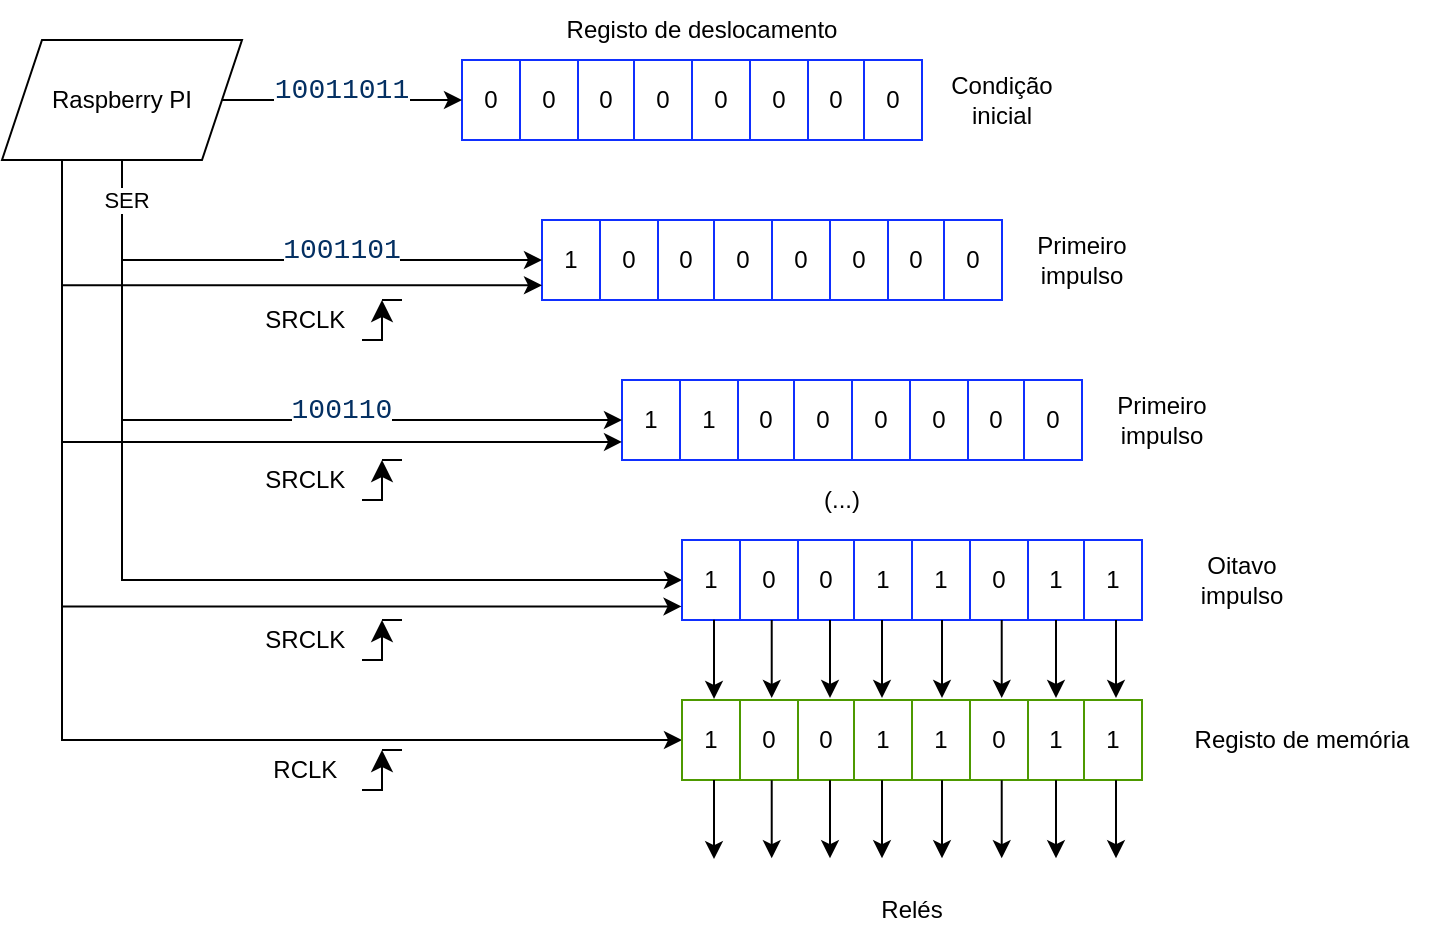 <mxfile version="24.7.6">
  <diagram name="Page-1" id="7e0a89b8-554c-2b80-1dc8-d5c74ca68de4">
    <mxGraphModel dx="1395" dy="620" grid="1" gridSize="10" guides="1" tooltips="1" connect="1" arrows="1" fold="1" page="1" pageScale="1" pageWidth="827" pageHeight="1169" background="none" math="0" shadow="0">
      <root>
        <mxCell id="0" />
        <mxCell id="1" parent="0" />
        <mxCell id="uhZbqTB7t5NrahT7hXU0-39" value="" style="shape=table;startSize=0;container=1;collapsible=0;childLayout=tableLayout;strokeColor=#0F2FFF;" vertex="1" parent="1">
          <mxGeometry x="330" y="80" width="230" height="40" as="geometry" />
        </mxCell>
        <mxCell id="uhZbqTB7t5NrahT7hXU0-40" value="" style="shape=tableRow;horizontal=0;startSize=0;swimlaneHead=0;swimlaneBody=0;strokeColor=inherit;top=0;left=0;bottom=0;right=0;collapsible=0;dropTarget=0;fillColor=none;points=[[0,0.5],[1,0.5]];portConstraint=eastwest;" vertex="1" parent="uhZbqTB7t5NrahT7hXU0-39">
          <mxGeometry width="230" height="40" as="geometry" />
        </mxCell>
        <mxCell id="uhZbqTB7t5NrahT7hXU0-41" value="0" style="shape=partialRectangle;html=1;whiteSpace=wrap;connectable=0;strokeColor=inherit;overflow=hidden;fillColor=none;top=0;left=0;bottom=0;right=0;pointerEvents=1;" vertex="1" parent="uhZbqTB7t5NrahT7hXU0-40">
          <mxGeometry width="29" height="40" as="geometry">
            <mxRectangle width="29" height="40" as="alternateBounds" />
          </mxGeometry>
        </mxCell>
        <mxCell id="uhZbqTB7t5NrahT7hXU0-42" value="0" style="shape=partialRectangle;html=1;whiteSpace=wrap;connectable=0;strokeColor=#0F2FFF;overflow=hidden;fillColor=none;top=0;left=0;bottom=0;right=0;pointerEvents=1;shadow=1;" vertex="1" parent="uhZbqTB7t5NrahT7hXU0-40">
          <mxGeometry x="29" width="29" height="40" as="geometry">
            <mxRectangle width="29" height="40" as="alternateBounds" />
          </mxGeometry>
        </mxCell>
        <mxCell id="uhZbqTB7t5NrahT7hXU0-43" value="0" style="shape=partialRectangle;html=1;whiteSpace=wrap;connectable=0;strokeColor=inherit;overflow=hidden;fillColor=none;top=0;left=0;bottom=0;right=0;pointerEvents=1;shadow=0;" vertex="1" parent="uhZbqTB7t5NrahT7hXU0-40">
          <mxGeometry x="58" width="28" height="40" as="geometry">
            <mxRectangle width="28" height="40" as="alternateBounds" />
          </mxGeometry>
        </mxCell>
        <mxCell id="uhZbqTB7t5NrahT7hXU0-44" value="0" style="shape=partialRectangle;html=1;whiteSpace=wrap;connectable=0;strokeColor=inherit;overflow=hidden;fillColor=none;top=0;left=0;bottom=0;right=0;pointerEvents=1;" vertex="1" parent="uhZbqTB7t5NrahT7hXU0-40">
          <mxGeometry x="86" width="29" height="40" as="geometry">
            <mxRectangle width="29" height="40" as="alternateBounds" />
          </mxGeometry>
        </mxCell>
        <mxCell id="uhZbqTB7t5NrahT7hXU0-45" value="0" style="shape=partialRectangle;html=1;whiteSpace=wrap;connectable=0;strokeColor=inherit;overflow=hidden;fillColor=none;top=0;left=0;bottom=0;right=0;pointerEvents=1;" vertex="1" parent="uhZbqTB7t5NrahT7hXU0-40">
          <mxGeometry x="115" width="29" height="40" as="geometry">
            <mxRectangle width="29" height="40" as="alternateBounds" />
          </mxGeometry>
        </mxCell>
        <mxCell id="uhZbqTB7t5NrahT7hXU0-46" value="0" style="shape=partialRectangle;html=1;whiteSpace=wrap;connectable=0;strokeColor=inherit;overflow=hidden;fillColor=none;top=0;left=0;bottom=0;right=0;pointerEvents=1;" vertex="1" parent="uhZbqTB7t5NrahT7hXU0-40">
          <mxGeometry x="144" width="29" height="40" as="geometry">
            <mxRectangle width="29" height="40" as="alternateBounds" />
          </mxGeometry>
        </mxCell>
        <mxCell id="uhZbqTB7t5NrahT7hXU0-47" value="0" style="shape=partialRectangle;html=1;whiteSpace=wrap;connectable=0;strokeColor=inherit;overflow=hidden;fillColor=none;top=0;left=0;bottom=0;right=0;pointerEvents=1;" vertex="1" parent="uhZbqTB7t5NrahT7hXU0-40">
          <mxGeometry x="173" width="28" height="40" as="geometry">
            <mxRectangle width="28" height="40" as="alternateBounds" />
          </mxGeometry>
        </mxCell>
        <mxCell id="uhZbqTB7t5NrahT7hXU0-48" value="0" style="shape=partialRectangle;html=1;whiteSpace=wrap;connectable=0;strokeColor=inherit;overflow=hidden;fillColor=none;top=0;left=0;bottom=0;right=0;pointerEvents=1;" vertex="1" parent="uhZbqTB7t5NrahT7hXU0-40">
          <mxGeometry x="201" width="29" height="40" as="geometry">
            <mxRectangle width="29" height="40" as="alternateBounds" />
          </mxGeometry>
        </mxCell>
        <mxCell id="uhZbqTB7t5NrahT7hXU0-49" value="" style="shape=table;startSize=0;container=1;collapsible=0;childLayout=tableLayout;strokeColor=#0F2FFF;" vertex="1" parent="1">
          <mxGeometry x="370" y="160" width="230" height="40" as="geometry" />
        </mxCell>
        <mxCell id="uhZbqTB7t5NrahT7hXU0-50" value="" style="shape=tableRow;horizontal=0;startSize=0;swimlaneHead=0;swimlaneBody=0;strokeColor=inherit;top=0;left=0;bottom=0;right=0;collapsible=0;dropTarget=0;fillColor=none;points=[[0,0.5],[1,0.5]];portConstraint=eastwest;" vertex="1" parent="uhZbqTB7t5NrahT7hXU0-49">
          <mxGeometry width="230" height="40" as="geometry" />
        </mxCell>
        <mxCell id="uhZbqTB7t5NrahT7hXU0-51" value="1" style="shape=partialRectangle;html=1;whiteSpace=wrap;connectable=0;strokeColor=inherit;overflow=hidden;fillColor=none;top=0;left=0;bottom=0;right=0;pointerEvents=1;" vertex="1" parent="uhZbqTB7t5NrahT7hXU0-50">
          <mxGeometry width="29" height="40" as="geometry">
            <mxRectangle width="29" height="40" as="alternateBounds" />
          </mxGeometry>
        </mxCell>
        <mxCell id="uhZbqTB7t5NrahT7hXU0-52" value="0" style="shape=partialRectangle;html=1;whiteSpace=wrap;connectable=0;strokeColor=inherit;overflow=hidden;fillColor=none;top=0;left=0;bottom=0;right=0;pointerEvents=1;" vertex="1" parent="uhZbqTB7t5NrahT7hXU0-50">
          <mxGeometry x="29" width="29" height="40" as="geometry">
            <mxRectangle width="29" height="40" as="alternateBounds" />
          </mxGeometry>
        </mxCell>
        <mxCell id="uhZbqTB7t5NrahT7hXU0-53" value="0" style="shape=partialRectangle;html=1;whiteSpace=wrap;connectable=0;strokeColor=inherit;overflow=hidden;fillColor=none;top=0;left=0;bottom=0;right=0;pointerEvents=1;" vertex="1" parent="uhZbqTB7t5NrahT7hXU0-50">
          <mxGeometry x="58" width="28" height="40" as="geometry">
            <mxRectangle width="28" height="40" as="alternateBounds" />
          </mxGeometry>
        </mxCell>
        <mxCell id="uhZbqTB7t5NrahT7hXU0-54" value="0" style="shape=partialRectangle;html=1;whiteSpace=wrap;connectable=0;strokeColor=inherit;overflow=hidden;fillColor=none;top=0;left=0;bottom=0;right=0;pointerEvents=1;" vertex="1" parent="uhZbqTB7t5NrahT7hXU0-50">
          <mxGeometry x="86" width="29" height="40" as="geometry">
            <mxRectangle width="29" height="40" as="alternateBounds" />
          </mxGeometry>
        </mxCell>
        <mxCell id="uhZbqTB7t5NrahT7hXU0-55" value="0" style="shape=partialRectangle;html=1;whiteSpace=wrap;connectable=0;strokeColor=inherit;overflow=hidden;fillColor=none;top=0;left=0;bottom=0;right=0;pointerEvents=1;" vertex="1" parent="uhZbqTB7t5NrahT7hXU0-50">
          <mxGeometry x="115" width="29" height="40" as="geometry">
            <mxRectangle width="29" height="40" as="alternateBounds" />
          </mxGeometry>
        </mxCell>
        <mxCell id="uhZbqTB7t5NrahT7hXU0-56" value="0" style="shape=partialRectangle;html=1;whiteSpace=wrap;connectable=0;strokeColor=inherit;overflow=hidden;fillColor=none;top=0;left=0;bottom=0;right=0;pointerEvents=1;" vertex="1" parent="uhZbqTB7t5NrahT7hXU0-50">
          <mxGeometry x="144" width="29" height="40" as="geometry">
            <mxRectangle width="29" height="40" as="alternateBounds" />
          </mxGeometry>
        </mxCell>
        <mxCell id="uhZbqTB7t5NrahT7hXU0-57" value="0" style="shape=partialRectangle;html=1;whiteSpace=wrap;connectable=0;strokeColor=inherit;overflow=hidden;fillColor=none;top=0;left=0;bottom=0;right=0;pointerEvents=1;" vertex="1" parent="uhZbqTB7t5NrahT7hXU0-50">
          <mxGeometry x="173" width="28" height="40" as="geometry">
            <mxRectangle width="28" height="40" as="alternateBounds" />
          </mxGeometry>
        </mxCell>
        <mxCell id="uhZbqTB7t5NrahT7hXU0-58" value="0" style="shape=partialRectangle;html=1;whiteSpace=wrap;connectable=0;strokeColor=inherit;overflow=hidden;fillColor=none;top=0;left=0;bottom=0;right=0;pointerEvents=1;" vertex="1" parent="uhZbqTB7t5NrahT7hXU0-50">
          <mxGeometry x="201" width="29" height="40" as="geometry">
            <mxRectangle width="29" height="40" as="alternateBounds" />
          </mxGeometry>
        </mxCell>
        <mxCell id="uhZbqTB7t5NrahT7hXU0-59" value="" style="shape=table;startSize=0;container=1;collapsible=0;childLayout=tableLayout;shadow=0;strokeColor=#0F2FFF;" vertex="1" parent="1">
          <mxGeometry x="410" y="240" width="230" height="40" as="geometry" />
        </mxCell>
        <mxCell id="uhZbqTB7t5NrahT7hXU0-60" value="" style="shape=tableRow;horizontal=0;startSize=0;swimlaneHead=0;swimlaneBody=0;strokeColor=inherit;top=0;left=0;bottom=0;right=0;collapsible=0;dropTarget=0;fillColor=none;points=[[0,0.5],[1,0.5]];portConstraint=eastwest;" vertex="1" parent="uhZbqTB7t5NrahT7hXU0-59">
          <mxGeometry width="230" height="40" as="geometry" />
        </mxCell>
        <mxCell id="uhZbqTB7t5NrahT7hXU0-61" value="1" style="shape=partialRectangle;html=1;whiteSpace=wrap;connectable=0;strokeColor=inherit;overflow=hidden;fillColor=none;top=0;left=0;bottom=0;right=0;pointerEvents=1;" vertex="1" parent="uhZbqTB7t5NrahT7hXU0-60">
          <mxGeometry width="29" height="40" as="geometry">
            <mxRectangle width="29" height="40" as="alternateBounds" />
          </mxGeometry>
        </mxCell>
        <mxCell id="uhZbqTB7t5NrahT7hXU0-62" value="1" style="shape=partialRectangle;html=1;whiteSpace=wrap;connectable=0;strokeColor=inherit;overflow=hidden;fillColor=none;top=0;left=0;bottom=0;right=0;pointerEvents=1;" vertex="1" parent="uhZbqTB7t5NrahT7hXU0-60">
          <mxGeometry x="29" width="29" height="40" as="geometry">
            <mxRectangle width="29" height="40" as="alternateBounds" />
          </mxGeometry>
        </mxCell>
        <mxCell id="uhZbqTB7t5NrahT7hXU0-63" value="0" style="shape=partialRectangle;html=1;whiteSpace=wrap;connectable=0;strokeColor=#0F2FFF;overflow=hidden;fillColor=none;top=0;left=0;bottom=0;right=0;pointerEvents=1;" vertex="1" parent="uhZbqTB7t5NrahT7hXU0-60">
          <mxGeometry x="58" width="28" height="40" as="geometry">
            <mxRectangle width="28" height="40" as="alternateBounds" />
          </mxGeometry>
        </mxCell>
        <mxCell id="uhZbqTB7t5NrahT7hXU0-64" value="0" style="shape=partialRectangle;html=1;whiteSpace=wrap;connectable=0;strokeColor=inherit;overflow=hidden;fillColor=none;top=0;left=0;bottom=0;right=0;pointerEvents=1;" vertex="1" parent="uhZbqTB7t5NrahT7hXU0-60">
          <mxGeometry x="86" width="29" height="40" as="geometry">
            <mxRectangle width="29" height="40" as="alternateBounds" />
          </mxGeometry>
        </mxCell>
        <mxCell id="uhZbqTB7t5NrahT7hXU0-65" value="0" style="shape=partialRectangle;html=1;whiteSpace=wrap;connectable=0;strokeColor=inherit;overflow=hidden;fillColor=none;top=0;left=0;bottom=0;right=0;pointerEvents=1;" vertex="1" parent="uhZbqTB7t5NrahT7hXU0-60">
          <mxGeometry x="115" width="29" height="40" as="geometry">
            <mxRectangle width="29" height="40" as="alternateBounds" />
          </mxGeometry>
        </mxCell>
        <mxCell id="uhZbqTB7t5NrahT7hXU0-66" value="0" style="shape=partialRectangle;html=1;whiteSpace=wrap;connectable=0;strokeColor=inherit;overflow=hidden;fillColor=none;top=0;left=0;bottom=0;right=0;pointerEvents=1;" vertex="1" parent="uhZbqTB7t5NrahT7hXU0-60">
          <mxGeometry x="144" width="29" height="40" as="geometry">
            <mxRectangle width="29" height="40" as="alternateBounds" />
          </mxGeometry>
        </mxCell>
        <mxCell id="uhZbqTB7t5NrahT7hXU0-67" value="0" style="shape=partialRectangle;html=1;whiteSpace=wrap;connectable=0;strokeColor=inherit;overflow=hidden;fillColor=none;top=0;left=0;bottom=0;right=0;pointerEvents=1;" vertex="1" parent="uhZbqTB7t5NrahT7hXU0-60">
          <mxGeometry x="173" width="28" height="40" as="geometry">
            <mxRectangle width="28" height="40" as="alternateBounds" />
          </mxGeometry>
        </mxCell>
        <mxCell id="uhZbqTB7t5NrahT7hXU0-68" value="0" style="shape=partialRectangle;html=1;whiteSpace=wrap;connectable=0;strokeColor=inherit;overflow=hidden;fillColor=none;top=0;left=0;bottom=0;right=0;pointerEvents=1;" vertex="1" parent="uhZbqTB7t5NrahT7hXU0-60">
          <mxGeometry x="201" width="29" height="40" as="geometry">
            <mxRectangle width="29" height="40" as="alternateBounds" />
          </mxGeometry>
        </mxCell>
        <mxCell id="uhZbqTB7t5NrahT7hXU0-74" style="edgeStyle=orthogonalEdgeStyle;rounded=0;orthogonalLoop=1;jettySize=auto;html=1;entryX=0;entryY=0.5;entryDx=0;entryDy=0;" edge="1" parent="1" source="uhZbqTB7t5NrahT7hXU0-70" target="uhZbqTB7t5NrahT7hXU0-50">
          <mxGeometry relative="1" as="geometry" />
        </mxCell>
        <mxCell id="uhZbqTB7t5NrahT7hXU0-96" style="edgeStyle=orthogonalEdgeStyle;rounded=0;orthogonalLoop=1;jettySize=auto;html=1;exitX=0.5;exitY=1;exitDx=0;exitDy=0;entryX=0;entryY=0.5;entryDx=0;entryDy=0;" edge="1" parent="1" source="uhZbqTB7t5NrahT7hXU0-70" target="uhZbqTB7t5NrahT7hXU0-60">
          <mxGeometry relative="1" as="geometry" />
        </mxCell>
        <mxCell id="uhZbqTB7t5NrahT7hXU0-109" style="edgeStyle=orthogonalEdgeStyle;rounded=0;orthogonalLoop=1;jettySize=auto;html=1;entryX=0;entryY=0.5;entryDx=0;entryDy=0;" edge="1" parent="1" source="uhZbqTB7t5NrahT7hXU0-70" target="uhZbqTB7t5NrahT7hXU0-40">
          <mxGeometry relative="1" as="geometry" />
        </mxCell>
        <mxCell id="uhZbqTB7t5NrahT7hXU0-124" style="edgeStyle=orthogonalEdgeStyle;rounded=0;orthogonalLoop=1;jettySize=auto;html=1;exitX=0.5;exitY=1;exitDx=0;exitDy=0;entryX=0;entryY=0.5;entryDx=0;entryDy=0;" edge="1" parent="1" source="uhZbqTB7t5NrahT7hXU0-70" target="uhZbqTB7t5NrahT7hXU0-113">
          <mxGeometry relative="1" as="geometry" />
        </mxCell>
        <mxCell id="uhZbqTB7t5NrahT7hXU0-150" value="SER" style="edgeLabel;html=1;align=center;verticalAlign=middle;resizable=0;points=[];" vertex="1" connectable="0" parent="uhZbqTB7t5NrahT7hXU0-124">
          <mxGeometry x="-0.918" y="2" relative="1" as="geometry">
            <mxPoint as="offset" />
          </mxGeometry>
        </mxCell>
        <mxCell id="uhZbqTB7t5NrahT7hXU0-149" style="edgeStyle=orthogonalEdgeStyle;rounded=0;orthogonalLoop=1;jettySize=auto;html=1;exitX=0.25;exitY=1;exitDx=0;exitDy=0;entryX=0;entryY=0.5;entryDx=0;entryDy=0;" edge="1" parent="1" source="uhZbqTB7t5NrahT7hXU0-70" target="uhZbqTB7t5NrahT7hXU0-139">
          <mxGeometry relative="1" as="geometry" />
        </mxCell>
        <mxCell id="uhZbqTB7t5NrahT7hXU0-70" value="Raspberry PI" style="shape=parallelogram;perimeter=parallelogramPerimeter;whiteSpace=wrap;html=1;fixedSize=1;" vertex="1" parent="1">
          <mxGeometry x="100" y="70" width="120" height="60" as="geometry" />
        </mxCell>
        <mxCell id="uhZbqTB7t5NrahT7hXU0-73" value="Condição inicial" style="text;html=1;align=center;verticalAlign=middle;whiteSpace=wrap;rounded=0;" vertex="1" parent="1">
          <mxGeometry x="570" y="85" width="60" height="30" as="geometry" />
        </mxCell>
        <mxCell id="uhZbqTB7t5NrahT7hXU0-75" value="&lt;div style=&quot;color: rgb(36, 41, 46); background-color: rgb(255, 255, 255); font-family: Consolas, &amp;quot;Courier New&amp;quot;, monospace; font-size: 14px; line-height: 19px; white-space: pre;&quot;&gt;&lt;span style=&quot;color: #032f62;&quot;&gt;1001101&lt;/span&gt;&lt;/div&gt;" style="text;html=1;align=center;verticalAlign=middle;whiteSpace=wrap;rounded=0;" vertex="1" parent="1">
          <mxGeometry x="240" y="160" width="60" height="30" as="geometry" />
        </mxCell>
        <mxCell id="uhZbqTB7t5NrahT7hXU0-78" style="edgeStyle=orthogonalEdgeStyle;rounded=0;orthogonalLoop=1;jettySize=auto;html=1;exitX=0.25;exitY=1;exitDx=0;exitDy=0;entryX=0;entryY=0.816;entryDx=0;entryDy=0;entryPerimeter=0;" edge="1" parent="1" source="uhZbqTB7t5NrahT7hXU0-70" target="uhZbqTB7t5NrahT7hXU0-50">
          <mxGeometry relative="1" as="geometry" />
        </mxCell>
        <mxCell id="uhZbqTB7t5NrahT7hXU0-93" value="" style="group" vertex="1" connectable="0" parent="1">
          <mxGeometry x="230" y="200" width="70" height="20" as="geometry" />
        </mxCell>
        <mxCell id="uhZbqTB7t5NrahT7hXU0-76" value="SRCLK&amp;nbsp;&amp;nbsp;" style="text;html=1;align=center;verticalAlign=middle;whiteSpace=wrap;rounded=0;" vertex="1" parent="uhZbqTB7t5NrahT7hXU0-93">
          <mxGeometry y="5" width="50" height="10" as="geometry" />
        </mxCell>
        <mxCell id="uhZbqTB7t5NrahT7hXU0-92" value="" style="group" vertex="1" connectable="0" parent="uhZbqTB7t5NrahT7hXU0-93">
          <mxGeometry x="50" width="20" height="20" as="geometry" />
        </mxCell>
        <mxCell id="uhZbqTB7t5NrahT7hXU0-88" value="" style="endArrow=none;html=1;rounded=0;movable=1;resizable=1;rotatable=1;deletable=1;editable=1;locked=0;connectable=1;" edge="1" parent="uhZbqTB7t5NrahT7hXU0-92">
          <mxGeometry width="50" height="50" relative="1" as="geometry">
            <mxPoint x="10" as="sourcePoint" />
            <mxPoint x="20" as="targetPoint" />
          </mxGeometry>
        </mxCell>
        <mxCell id="uhZbqTB7t5NrahT7hXU0-91" value="" style="edgeStyle=segmentEdgeStyle;endArrow=classic;html=1;curved=0;rounded=0;endSize=8;startSize=8;movable=1;resizable=1;rotatable=1;deletable=1;editable=1;locked=0;connectable=1;" edge="1" parent="uhZbqTB7t5NrahT7hXU0-92">
          <mxGeometry width="50" height="50" relative="1" as="geometry">
            <mxPoint y="20" as="sourcePoint" />
            <mxPoint x="10" as="targetPoint" />
          </mxGeometry>
        </mxCell>
        <mxCell id="uhZbqTB7t5NrahT7hXU0-94" value="Primeiro impulso" style="text;html=1;align=center;verticalAlign=middle;whiteSpace=wrap;rounded=0;" vertex="1" parent="1">
          <mxGeometry x="610" y="165" width="60" height="30" as="geometry" />
        </mxCell>
        <mxCell id="uhZbqTB7t5NrahT7hXU0-98" style="edgeStyle=orthogonalEdgeStyle;rounded=0;orthogonalLoop=1;jettySize=auto;html=1;exitX=0.25;exitY=1;exitDx=0;exitDy=0;entryX=0;entryY=0.774;entryDx=0;entryDy=0;entryPerimeter=0;" edge="1" parent="1" source="uhZbqTB7t5NrahT7hXU0-70" target="uhZbqTB7t5NrahT7hXU0-60">
          <mxGeometry relative="1" as="geometry" />
        </mxCell>
        <mxCell id="uhZbqTB7t5NrahT7hXU0-99" value="&lt;div style=&quot;color: rgb(36, 41, 46); background-color: rgb(255, 255, 255); font-family: Consolas, &amp;quot;Courier New&amp;quot;, monospace; font-size: 14px; line-height: 19px; white-space: pre;&quot;&gt;&lt;span style=&quot;color: #032f62;&quot;&gt;100110&lt;/span&gt;&lt;/div&gt;" style="text;html=1;align=center;verticalAlign=middle;whiteSpace=wrap;rounded=0;" vertex="1" parent="1">
          <mxGeometry x="240" y="240" width="60" height="30" as="geometry" />
        </mxCell>
        <mxCell id="uhZbqTB7t5NrahT7hXU0-100" value="" style="group" vertex="1" connectable="0" parent="1">
          <mxGeometry x="230" y="280" width="70" height="20" as="geometry" />
        </mxCell>
        <mxCell id="uhZbqTB7t5NrahT7hXU0-101" value="SRCLK&amp;nbsp;&amp;nbsp;" style="text;html=1;align=center;verticalAlign=middle;whiteSpace=wrap;rounded=0;" vertex="1" parent="uhZbqTB7t5NrahT7hXU0-100">
          <mxGeometry y="5" width="50" height="10" as="geometry" />
        </mxCell>
        <mxCell id="uhZbqTB7t5NrahT7hXU0-102" value="" style="group" vertex="1" connectable="0" parent="uhZbqTB7t5NrahT7hXU0-100">
          <mxGeometry x="50" width="20" height="20" as="geometry" />
        </mxCell>
        <mxCell id="uhZbqTB7t5NrahT7hXU0-103" value="" style="endArrow=none;html=1;rounded=0;movable=1;resizable=1;rotatable=1;deletable=1;editable=1;locked=0;connectable=1;" edge="1" parent="uhZbqTB7t5NrahT7hXU0-102">
          <mxGeometry width="50" height="50" relative="1" as="geometry">
            <mxPoint x="10" as="sourcePoint" />
            <mxPoint x="20" as="targetPoint" />
          </mxGeometry>
        </mxCell>
        <mxCell id="uhZbqTB7t5NrahT7hXU0-104" value="" style="edgeStyle=segmentEdgeStyle;endArrow=classic;html=1;curved=0;rounded=0;endSize=8;startSize=8;movable=1;resizable=1;rotatable=1;deletable=1;editable=1;locked=0;connectable=1;" edge="1" parent="uhZbqTB7t5NrahT7hXU0-102">
          <mxGeometry width="50" height="50" relative="1" as="geometry">
            <mxPoint y="20" as="sourcePoint" />
            <mxPoint x="10" as="targetPoint" />
          </mxGeometry>
        </mxCell>
        <mxCell id="uhZbqTB7t5NrahT7hXU0-105" value="Primeiro impulso" style="text;html=1;align=center;verticalAlign=middle;whiteSpace=wrap;rounded=0;" vertex="1" parent="1">
          <mxGeometry x="650" y="245" width="60" height="30" as="geometry" />
        </mxCell>
        <mxCell id="uhZbqTB7t5NrahT7hXU0-110" value="&lt;div style=&quot;color: rgb(36, 41, 46); background-color: rgb(255, 255, 255); font-family: Consolas, &amp;quot;Courier New&amp;quot;, monospace; font-size: 14px; line-height: 19px; white-space: pre;&quot;&gt;&lt;span style=&quot;color: #032f62;&quot;&gt;10011011&lt;/span&gt;&lt;/div&gt;" style="text;html=1;align=center;verticalAlign=middle;whiteSpace=wrap;rounded=0;" vertex="1" parent="1">
          <mxGeometry x="240" y="80" width="60" height="30" as="geometry" />
        </mxCell>
        <mxCell id="uhZbqTB7t5NrahT7hXU0-111" value="(...)" style="text;html=1;align=center;verticalAlign=middle;whiteSpace=wrap;rounded=0;" vertex="1" parent="1">
          <mxGeometry x="490" y="290" width="60" height="20" as="geometry" />
        </mxCell>
        <mxCell id="uhZbqTB7t5NrahT7hXU0-112" value="" style="shape=table;startSize=0;container=1;collapsible=0;childLayout=tableLayout;strokeColor=#0F2FFF;points=[[0,0,0,0,0],[0,0.25,0,0,0],[0,0.5,0,0,0],[0,0.75,0,0,0],[0,1,0,0,0],[0.09,0.99,0,0,0],[0.25,0,0,0,0],[0.25,1,0,0,0],[0.35,0.99,0,0,0],[0.5,0,0,0,0],[0.5,1,0,0,0],[0.61,1,0,0,1],[0.75,0,0,0,0],[0.75,1,0,0,0],[0.88,1,0,0,0],[1,0,0,0,0],[1,0.25,0,0,0],[1,0.5,0,0,0],[1,0.75,0,0,0],[1,1,0,0,0]];" vertex="1" parent="1">
          <mxGeometry x="440" y="320" width="230" height="40" as="geometry" />
        </mxCell>
        <mxCell id="uhZbqTB7t5NrahT7hXU0-113" value="" style="shape=tableRow;horizontal=0;startSize=0;swimlaneHead=0;swimlaneBody=0;strokeColor=inherit;top=0;left=0;bottom=0;right=0;collapsible=0;dropTarget=0;fillColor=none;points=[[0,0.5],[1,0.5]];portConstraint=eastwest;" vertex="1" parent="uhZbqTB7t5NrahT7hXU0-112">
          <mxGeometry width="230" height="40" as="geometry" />
        </mxCell>
        <mxCell id="uhZbqTB7t5NrahT7hXU0-114" value="1" style="shape=partialRectangle;html=1;whiteSpace=wrap;connectable=0;strokeColor=inherit;overflow=hidden;fillColor=none;top=0;left=0;bottom=0;right=0;pointerEvents=1;" vertex="1" parent="uhZbqTB7t5NrahT7hXU0-113">
          <mxGeometry width="29" height="40" as="geometry">
            <mxRectangle width="29" height="40" as="alternateBounds" />
          </mxGeometry>
        </mxCell>
        <mxCell id="uhZbqTB7t5NrahT7hXU0-115" value="0" style="shape=partialRectangle;html=1;whiteSpace=wrap;connectable=0;strokeColor=inherit;overflow=hidden;fillColor=none;top=0;left=0;bottom=0;right=0;pointerEvents=1;" vertex="1" parent="uhZbqTB7t5NrahT7hXU0-113">
          <mxGeometry x="29" width="29" height="40" as="geometry">
            <mxRectangle width="29" height="40" as="alternateBounds" />
          </mxGeometry>
        </mxCell>
        <mxCell id="uhZbqTB7t5NrahT7hXU0-116" value="0" style="shape=partialRectangle;html=1;whiteSpace=wrap;connectable=0;strokeColor=inherit;overflow=hidden;fillColor=none;top=0;left=0;bottom=0;right=0;pointerEvents=1;" vertex="1" parent="uhZbqTB7t5NrahT7hXU0-113">
          <mxGeometry x="58" width="28" height="40" as="geometry">
            <mxRectangle width="28" height="40" as="alternateBounds" />
          </mxGeometry>
        </mxCell>
        <mxCell id="uhZbqTB7t5NrahT7hXU0-117" value="1" style="shape=partialRectangle;html=1;whiteSpace=wrap;connectable=0;strokeColor=inherit;overflow=hidden;fillColor=none;top=0;left=0;bottom=0;right=0;pointerEvents=1;" vertex="1" parent="uhZbqTB7t5NrahT7hXU0-113">
          <mxGeometry x="86" width="29" height="40" as="geometry">
            <mxRectangle width="29" height="40" as="alternateBounds" />
          </mxGeometry>
        </mxCell>
        <mxCell id="uhZbqTB7t5NrahT7hXU0-118" value="1" style="shape=partialRectangle;html=1;whiteSpace=wrap;connectable=0;strokeColor=inherit;overflow=hidden;fillColor=none;top=0;left=0;bottom=0;right=0;pointerEvents=1;" vertex="1" parent="uhZbqTB7t5NrahT7hXU0-113">
          <mxGeometry x="115" width="29" height="40" as="geometry">
            <mxRectangle width="29" height="40" as="alternateBounds" />
          </mxGeometry>
        </mxCell>
        <mxCell id="uhZbqTB7t5NrahT7hXU0-119" value="0" style="shape=partialRectangle;html=1;whiteSpace=wrap;connectable=0;strokeColor=inherit;overflow=hidden;fillColor=none;top=0;left=0;bottom=0;right=0;pointerEvents=1;" vertex="1" parent="uhZbqTB7t5NrahT7hXU0-113">
          <mxGeometry x="144" width="29" height="40" as="geometry">
            <mxRectangle width="29" height="40" as="alternateBounds" />
          </mxGeometry>
        </mxCell>
        <mxCell id="uhZbqTB7t5NrahT7hXU0-120" value="1" style="shape=partialRectangle;html=1;whiteSpace=wrap;connectable=0;strokeColor=inherit;overflow=hidden;fillColor=none;top=0;left=0;bottom=0;right=0;pointerEvents=1;" vertex="1" parent="uhZbqTB7t5NrahT7hXU0-113">
          <mxGeometry x="173" width="28" height="40" as="geometry">
            <mxRectangle width="28" height="40" as="alternateBounds" />
          </mxGeometry>
        </mxCell>
        <mxCell id="uhZbqTB7t5NrahT7hXU0-121" value="1" style="shape=partialRectangle;html=1;whiteSpace=wrap;connectable=0;strokeColor=inherit;overflow=hidden;fillColor=none;top=0;left=0;bottom=0;right=0;pointerEvents=1;" vertex="1" parent="uhZbqTB7t5NrahT7hXU0-113">
          <mxGeometry x="201" width="29" height="40" as="geometry">
            <mxRectangle width="29" height="40" as="alternateBounds" />
          </mxGeometry>
        </mxCell>
        <mxCell id="uhZbqTB7t5NrahT7hXU0-122" value="Oitavo&lt;div&gt;impulso&lt;/div&gt;" style="text;html=1;align=center;verticalAlign=middle;whiteSpace=wrap;rounded=0;" vertex="1" parent="1">
          <mxGeometry x="690" y="325" width="60" height="30" as="geometry" />
        </mxCell>
        <mxCell id="uhZbqTB7t5NrahT7hXU0-125" style="edgeStyle=orthogonalEdgeStyle;rounded=0;orthogonalLoop=1;jettySize=auto;html=1;exitX=0.25;exitY=1;exitDx=0;exitDy=0;entryX=-0.001;entryY=0.83;entryDx=0;entryDy=0;entryPerimeter=0;" edge="1" parent="1" source="uhZbqTB7t5NrahT7hXU0-70" target="uhZbqTB7t5NrahT7hXU0-113">
          <mxGeometry relative="1" as="geometry" />
        </mxCell>
        <mxCell id="uhZbqTB7t5NrahT7hXU0-132" value="" style="group" vertex="1" connectable="0" parent="1">
          <mxGeometry x="230" y="360" width="70" height="20" as="geometry" />
        </mxCell>
        <mxCell id="uhZbqTB7t5NrahT7hXU0-133" value="SRCLK&amp;nbsp;&amp;nbsp;" style="text;html=1;align=center;verticalAlign=middle;whiteSpace=wrap;rounded=0;" vertex="1" parent="uhZbqTB7t5NrahT7hXU0-132">
          <mxGeometry y="5" width="50" height="10" as="geometry" />
        </mxCell>
        <mxCell id="uhZbqTB7t5NrahT7hXU0-134" value="" style="group" vertex="1" connectable="0" parent="uhZbqTB7t5NrahT7hXU0-132">
          <mxGeometry x="50" width="20" height="20" as="geometry" />
        </mxCell>
        <mxCell id="uhZbqTB7t5NrahT7hXU0-135" value="" style="endArrow=none;html=1;rounded=0;movable=1;resizable=1;rotatable=1;deletable=1;editable=1;locked=0;connectable=1;" edge="1" parent="uhZbqTB7t5NrahT7hXU0-134">
          <mxGeometry width="50" height="50" relative="1" as="geometry">
            <mxPoint x="10" as="sourcePoint" />
            <mxPoint x="20" as="targetPoint" />
          </mxGeometry>
        </mxCell>
        <mxCell id="uhZbqTB7t5NrahT7hXU0-136" value="" style="edgeStyle=segmentEdgeStyle;endArrow=classic;html=1;curved=0;rounded=0;endSize=8;startSize=8;movable=1;resizable=1;rotatable=1;deletable=1;editable=1;locked=0;connectable=1;" edge="1" parent="uhZbqTB7t5NrahT7hXU0-134">
          <mxGeometry width="50" height="50" relative="1" as="geometry">
            <mxPoint y="20" as="sourcePoint" />
            <mxPoint x="10" as="targetPoint" />
          </mxGeometry>
        </mxCell>
        <mxCell id="uhZbqTB7t5NrahT7hXU0-137" value="Registo de deslocamento" style="text;html=1;align=center;verticalAlign=middle;whiteSpace=wrap;rounded=0;" vertex="1" parent="1">
          <mxGeometry x="380" y="50" width="140" height="30" as="geometry" />
        </mxCell>
        <mxCell id="uhZbqTB7t5NrahT7hXU0-138" value="" style="shape=table;startSize=0;container=1;collapsible=0;childLayout=tableLayout;strokeColor=#4D9900;" vertex="1" parent="1">
          <mxGeometry x="440" y="400" width="230" height="40" as="geometry" />
        </mxCell>
        <mxCell id="uhZbqTB7t5NrahT7hXU0-139" value="" style="shape=tableRow;horizontal=0;startSize=0;swimlaneHead=0;swimlaneBody=0;strokeColor=#4D9900;top=0;left=0;bottom=0;right=0;collapsible=0;dropTarget=0;fillColor=none;points=[[0,0.5],[1,0.5]];portConstraint=eastwest;" vertex="1" parent="uhZbqTB7t5NrahT7hXU0-138">
          <mxGeometry width="230" height="40" as="geometry" />
        </mxCell>
        <mxCell id="uhZbqTB7t5NrahT7hXU0-140" value="1" style="shape=partialRectangle;html=1;whiteSpace=wrap;connectable=0;strokeColor=inherit;overflow=hidden;fillColor=none;top=0;left=0;bottom=0;right=0;pointerEvents=1;" vertex="1" parent="uhZbqTB7t5NrahT7hXU0-139">
          <mxGeometry width="29" height="40" as="geometry">
            <mxRectangle width="29" height="40" as="alternateBounds" />
          </mxGeometry>
        </mxCell>
        <mxCell id="uhZbqTB7t5NrahT7hXU0-141" value="0" style="shape=partialRectangle;html=1;whiteSpace=wrap;connectable=0;strokeColor=inherit;overflow=hidden;fillColor=none;top=0;left=0;bottom=0;right=0;pointerEvents=1;" vertex="1" parent="uhZbqTB7t5NrahT7hXU0-139">
          <mxGeometry x="29" width="29" height="40" as="geometry">
            <mxRectangle width="29" height="40" as="alternateBounds" />
          </mxGeometry>
        </mxCell>
        <mxCell id="uhZbqTB7t5NrahT7hXU0-142" value="0" style="shape=partialRectangle;html=1;whiteSpace=wrap;connectable=0;strokeColor=inherit;overflow=hidden;fillColor=none;top=0;left=0;bottom=0;right=0;pointerEvents=1;" vertex="1" parent="uhZbqTB7t5NrahT7hXU0-139">
          <mxGeometry x="58" width="28" height="40" as="geometry">
            <mxRectangle width="28" height="40" as="alternateBounds" />
          </mxGeometry>
        </mxCell>
        <mxCell id="uhZbqTB7t5NrahT7hXU0-143" value="1" style="shape=partialRectangle;html=1;whiteSpace=wrap;connectable=0;strokeColor=inherit;overflow=hidden;fillColor=none;top=0;left=0;bottom=0;right=0;pointerEvents=1;" vertex="1" parent="uhZbqTB7t5NrahT7hXU0-139">
          <mxGeometry x="86" width="29" height="40" as="geometry">
            <mxRectangle width="29" height="40" as="alternateBounds" />
          </mxGeometry>
        </mxCell>
        <mxCell id="uhZbqTB7t5NrahT7hXU0-144" value="1" style="shape=partialRectangle;html=1;whiteSpace=wrap;connectable=0;strokeColor=inherit;overflow=hidden;fillColor=none;top=0;left=0;bottom=0;right=0;pointerEvents=1;" vertex="1" parent="uhZbqTB7t5NrahT7hXU0-139">
          <mxGeometry x="115" width="29" height="40" as="geometry">
            <mxRectangle width="29" height="40" as="alternateBounds" />
          </mxGeometry>
        </mxCell>
        <mxCell id="uhZbqTB7t5NrahT7hXU0-145" value="0" style="shape=partialRectangle;html=1;whiteSpace=wrap;connectable=0;strokeColor=inherit;overflow=hidden;fillColor=none;top=0;left=0;bottom=0;right=0;pointerEvents=1;" vertex="1" parent="uhZbqTB7t5NrahT7hXU0-139">
          <mxGeometry x="144" width="29" height="40" as="geometry">
            <mxRectangle width="29" height="40" as="alternateBounds" />
          </mxGeometry>
        </mxCell>
        <mxCell id="uhZbqTB7t5NrahT7hXU0-146" value="1" style="shape=partialRectangle;html=1;whiteSpace=wrap;connectable=0;strokeColor=inherit;overflow=hidden;fillColor=none;top=0;left=0;bottom=0;right=0;pointerEvents=1;" vertex="1" parent="uhZbqTB7t5NrahT7hXU0-139">
          <mxGeometry x="173" width="28" height="40" as="geometry">
            <mxRectangle width="28" height="40" as="alternateBounds" />
          </mxGeometry>
        </mxCell>
        <mxCell id="uhZbqTB7t5NrahT7hXU0-147" value="1" style="shape=partialRectangle;html=1;whiteSpace=wrap;connectable=0;strokeColor=inherit;overflow=hidden;fillColor=none;top=0;left=0;bottom=0;right=0;pointerEvents=1;" vertex="1" parent="uhZbqTB7t5NrahT7hXU0-139">
          <mxGeometry x="201" width="29" height="40" as="geometry">
            <mxRectangle width="29" height="40" as="alternateBounds" />
          </mxGeometry>
        </mxCell>
        <mxCell id="uhZbqTB7t5NrahT7hXU0-151" value="Registo de memória" style="text;html=1;align=center;verticalAlign=middle;whiteSpace=wrap;rounded=0;" vertex="1" parent="1">
          <mxGeometry x="680" y="405" width="140" height="30" as="geometry" />
        </mxCell>
        <mxCell id="uhZbqTB7t5NrahT7hXU0-153" value="" style="group" vertex="1" connectable="0" parent="1">
          <mxGeometry x="230" y="425" width="70" height="20" as="geometry" />
        </mxCell>
        <mxCell id="uhZbqTB7t5NrahT7hXU0-154" value="RCLK&amp;nbsp;&amp;nbsp;" style="text;html=1;align=center;verticalAlign=middle;whiteSpace=wrap;rounded=0;" vertex="1" parent="uhZbqTB7t5NrahT7hXU0-153">
          <mxGeometry y="5" width="50" height="10" as="geometry" />
        </mxCell>
        <mxCell id="uhZbqTB7t5NrahT7hXU0-155" value="" style="group" vertex="1" connectable="0" parent="uhZbqTB7t5NrahT7hXU0-153">
          <mxGeometry x="50" width="20" height="20" as="geometry" />
        </mxCell>
        <mxCell id="uhZbqTB7t5NrahT7hXU0-156" value="" style="endArrow=none;html=1;rounded=0;movable=1;resizable=1;rotatable=1;deletable=1;editable=1;locked=0;connectable=1;" edge="1" parent="uhZbqTB7t5NrahT7hXU0-155">
          <mxGeometry width="50" height="50" relative="1" as="geometry">
            <mxPoint x="10" as="sourcePoint" />
            <mxPoint x="20" as="targetPoint" />
          </mxGeometry>
        </mxCell>
        <mxCell id="uhZbqTB7t5NrahT7hXU0-157" value="" style="edgeStyle=segmentEdgeStyle;endArrow=classic;html=1;curved=0;rounded=0;endSize=8;startSize=8;movable=1;resizable=1;rotatable=1;deletable=1;editable=1;locked=0;connectable=1;" edge="1" parent="uhZbqTB7t5NrahT7hXU0-155">
          <mxGeometry width="50" height="50" relative="1" as="geometry">
            <mxPoint y="20" as="sourcePoint" />
            <mxPoint x="10" as="targetPoint" />
          </mxGeometry>
        </mxCell>
        <mxCell id="uhZbqTB7t5NrahT7hXU0-159" value="" style="endArrow=classic;html=1;rounded=0;exitX=0.06;exitY=0.997;exitDx=0;exitDy=0;exitPerimeter=0;entryX=0.06;entryY=-0.014;entryDx=0;entryDy=0;entryPerimeter=0;" edge="1" parent="1">
          <mxGeometry width="50" height="50" relative="1" as="geometry">
            <mxPoint x="456.0" y="359.88" as="sourcePoint" />
            <mxPoint x="456.0" y="399.44" as="targetPoint" />
          </mxGeometry>
        </mxCell>
        <mxCell id="uhZbqTB7t5NrahT7hXU0-160" value="" style="endArrow=classic;html=1;rounded=0;exitX=0.06;exitY=0.997;exitDx=0;exitDy=0;exitPerimeter=0;entryX=0.06;entryY=-0.014;entryDx=0;entryDy=0;entryPerimeter=0;" edge="1" parent="1">
          <mxGeometry width="50" height="50" relative="1" as="geometry">
            <mxPoint x="484.86" y="360" as="sourcePoint" />
            <mxPoint x="484.86" y="399" as="targetPoint" />
          </mxGeometry>
        </mxCell>
        <mxCell id="uhZbqTB7t5NrahT7hXU0-161" value="" style="endArrow=classic;html=1;rounded=0;exitX=0.06;exitY=0.997;exitDx=0;exitDy=0;exitPerimeter=0;entryX=0.06;entryY=-0.014;entryDx=0;entryDy=0;entryPerimeter=0;" edge="1" parent="1">
          <mxGeometry width="50" height="50" relative="1" as="geometry">
            <mxPoint x="514" y="360" as="sourcePoint" />
            <mxPoint x="514" y="399" as="targetPoint" />
          </mxGeometry>
        </mxCell>
        <mxCell id="uhZbqTB7t5NrahT7hXU0-162" value="" style="endArrow=classic;html=1;rounded=0;exitX=0.06;exitY=0.997;exitDx=0;exitDy=0;exitPerimeter=0;entryX=0.06;entryY=-0.014;entryDx=0;entryDy=0;entryPerimeter=0;" edge="1" parent="1">
          <mxGeometry width="50" height="50" relative="1" as="geometry">
            <mxPoint x="540" y="360" as="sourcePoint" />
            <mxPoint x="540" y="399" as="targetPoint" />
          </mxGeometry>
        </mxCell>
        <mxCell id="uhZbqTB7t5NrahT7hXU0-163" value="" style="endArrow=classic;html=1;rounded=0;exitX=0.06;exitY=0.997;exitDx=0;exitDy=0;exitPerimeter=0;entryX=0.06;entryY=-0.014;entryDx=0;entryDy=0;entryPerimeter=0;" edge="1" parent="1">
          <mxGeometry width="50" height="50" relative="1" as="geometry">
            <mxPoint x="570" y="360" as="sourcePoint" />
            <mxPoint x="570" y="399" as="targetPoint" />
          </mxGeometry>
        </mxCell>
        <mxCell id="uhZbqTB7t5NrahT7hXU0-164" value="" style="endArrow=classic;html=1;rounded=0;exitX=0.06;exitY=0.997;exitDx=0;exitDy=0;exitPerimeter=0;entryX=0.06;entryY=-0.014;entryDx=0;entryDy=0;entryPerimeter=0;" edge="1" parent="1">
          <mxGeometry width="50" height="50" relative="1" as="geometry">
            <mxPoint x="599.86" y="360" as="sourcePoint" />
            <mxPoint x="599.86" y="399" as="targetPoint" />
          </mxGeometry>
        </mxCell>
        <mxCell id="uhZbqTB7t5NrahT7hXU0-165" value="" style="endArrow=classic;html=1;rounded=0;exitX=0.06;exitY=0.997;exitDx=0;exitDy=0;exitPerimeter=0;entryX=0.06;entryY=-0.014;entryDx=0;entryDy=0;entryPerimeter=0;" edge="1" parent="1">
          <mxGeometry width="50" height="50" relative="1" as="geometry">
            <mxPoint x="627" y="360" as="sourcePoint" />
            <mxPoint x="627" y="399" as="targetPoint" />
          </mxGeometry>
        </mxCell>
        <mxCell id="uhZbqTB7t5NrahT7hXU0-166" value="" style="endArrow=classic;html=1;rounded=0;exitX=0.06;exitY=0.997;exitDx=0;exitDy=0;exitPerimeter=0;entryX=0.06;entryY=-0.014;entryDx=0;entryDy=0;entryPerimeter=0;" edge="1" parent="1">
          <mxGeometry width="50" height="50" relative="1" as="geometry">
            <mxPoint x="657" y="360" as="sourcePoint" />
            <mxPoint x="657" y="399" as="targetPoint" />
          </mxGeometry>
        </mxCell>
        <mxCell id="uhZbqTB7t5NrahT7hXU0-167" value="" style="endArrow=classic;html=1;rounded=0;exitX=0.06;exitY=0.997;exitDx=0;exitDy=0;exitPerimeter=0;entryX=0.06;entryY=-0.014;entryDx=0;entryDy=0;entryPerimeter=0;" edge="1" parent="1">
          <mxGeometry width="50" height="50" relative="1" as="geometry">
            <mxPoint x="456.0" y="440.0" as="sourcePoint" />
            <mxPoint x="456.0" y="479.56" as="targetPoint" />
          </mxGeometry>
        </mxCell>
        <mxCell id="uhZbqTB7t5NrahT7hXU0-168" value="" style="endArrow=classic;html=1;rounded=0;exitX=0.06;exitY=0.997;exitDx=0;exitDy=0;exitPerimeter=0;entryX=0.06;entryY=-0.014;entryDx=0;entryDy=0;entryPerimeter=0;" edge="1" parent="1">
          <mxGeometry width="50" height="50" relative="1" as="geometry">
            <mxPoint x="484.86" y="440.12" as="sourcePoint" />
            <mxPoint x="484.86" y="479.12" as="targetPoint" />
          </mxGeometry>
        </mxCell>
        <mxCell id="uhZbqTB7t5NrahT7hXU0-169" value="" style="endArrow=classic;html=1;rounded=0;exitX=0.06;exitY=0.997;exitDx=0;exitDy=0;exitPerimeter=0;entryX=0.06;entryY=-0.014;entryDx=0;entryDy=0;entryPerimeter=0;" edge="1" parent="1">
          <mxGeometry width="50" height="50" relative="1" as="geometry">
            <mxPoint x="514" y="440.12" as="sourcePoint" />
            <mxPoint x="514" y="479.12" as="targetPoint" />
          </mxGeometry>
        </mxCell>
        <mxCell id="uhZbqTB7t5NrahT7hXU0-170" value="" style="endArrow=classic;html=1;rounded=0;exitX=0.06;exitY=0.997;exitDx=0;exitDy=0;exitPerimeter=0;entryX=0.06;entryY=-0.014;entryDx=0;entryDy=0;entryPerimeter=0;" edge="1" parent="1">
          <mxGeometry width="50" height="50" relative="1" as="geometry">
            <mxPoint x="540" y="440.12" as="sourcePoint" />
            <mxPoint x="540" y="479.12" as="targetPoint" />
          </mxGeometry>
        </mxCell>
        <mxCell id="uhZbqTB7t5NrahT7hXU0-171" value="" style="endArrow=classic;html=1;rounded=0;exitX=0.06;exitY=0.997;exitDx=0;exitDy=0;exitPerimeter=0;entryX=0.06;entryY=-0.014;entryDx=0;entryDy=0;entryPerimeter=0;" edge="1" parent="1">
          <mxGeometry width="50" height="50" relative="1" as="geometry">
            <mxPoint x="570" y="440.12" as="sourcePoint" />
            <mxPoint x="570" y="479.12" as="targetPoint" />
          </mxGeometry>
        </mxCell>
        <mxCell id="uhZbqTB7t5NrahT7hXU0-172" value="" style="endArrow=classic;html=1;rounded=0;exitX=0.06;exitY=0.997;exitDx=0;exitDy=0;exitPerimeter=0;entryX=0.06;entryY=-0.014;entryDx=0;entryDy=0;entryPerimeter=0;" edge="1" parent="1">
          <mxGeometry width="50" height="50" relative="1" as="geometry">
            <mxPoint x="599.86" y="440.12" as="sourcePoint" />
            <mxPoint x="599.86" y="479.12" as="targetPoint" />
          </mxGeometry>
        </mxCell>
        <mxCell id="uhZbqTB7t5NrahT7hXU0-173" value="" style="endArrow=classic;html=1;rounded=0;exitX=0.06;exitY=0.997;exitDx=0;exitDy=0;exitPerimeter=0;entryX=0.06;entryY=-0.014;entryDx=0;entryDy=0;entryPerimeter=0;" edge="1" parent="1">
          <mxGeometry width="50" height="50" relative="1" as="geometry">
            <mxPoint x="627" y="440.12" as="sourcePoint" />
            <mxPoint x="627" y="479.12" as="targetPoint" />
          </mxGeometry>
        </mxCell>
        <mxCell id="uhZbqTB7t5NrahT7hXU0-174" value="" style="endArrow=classic;html=1;rounded=0;exitX=0.06;exitY=0.997;exitDx=0;exitDy=0;exitPerimeter=0;entryX=0.06;entryY=-0.014;entryDx=0;entryDy=0;entryPerimeter=0;" edge="1" parent="1">
          <mxGeometry width="50" height="50" relative="1" as="geometry">
            <mxPoint x="657" y="440.12" as="sourcePoint" />
            <mxPoint x="657" y="479.12" as="targetPoint" />
          </mxGeometry>
        </mxCell>
        <mxCell id="uhZbqTB7t5NrahT7hXU0-175" value="Relés" style="text;html=1;align=center;verticalAlign=middle;whiteSpace=wrap;rounded=0;" vertex="1" parent="1">
          <mxGeometry x="525" y="490" width="60" height="30" as="geometry" />
        </mxCell>
      </root>
    </mxGraphModel>
  </diagram>
</mxfile>
